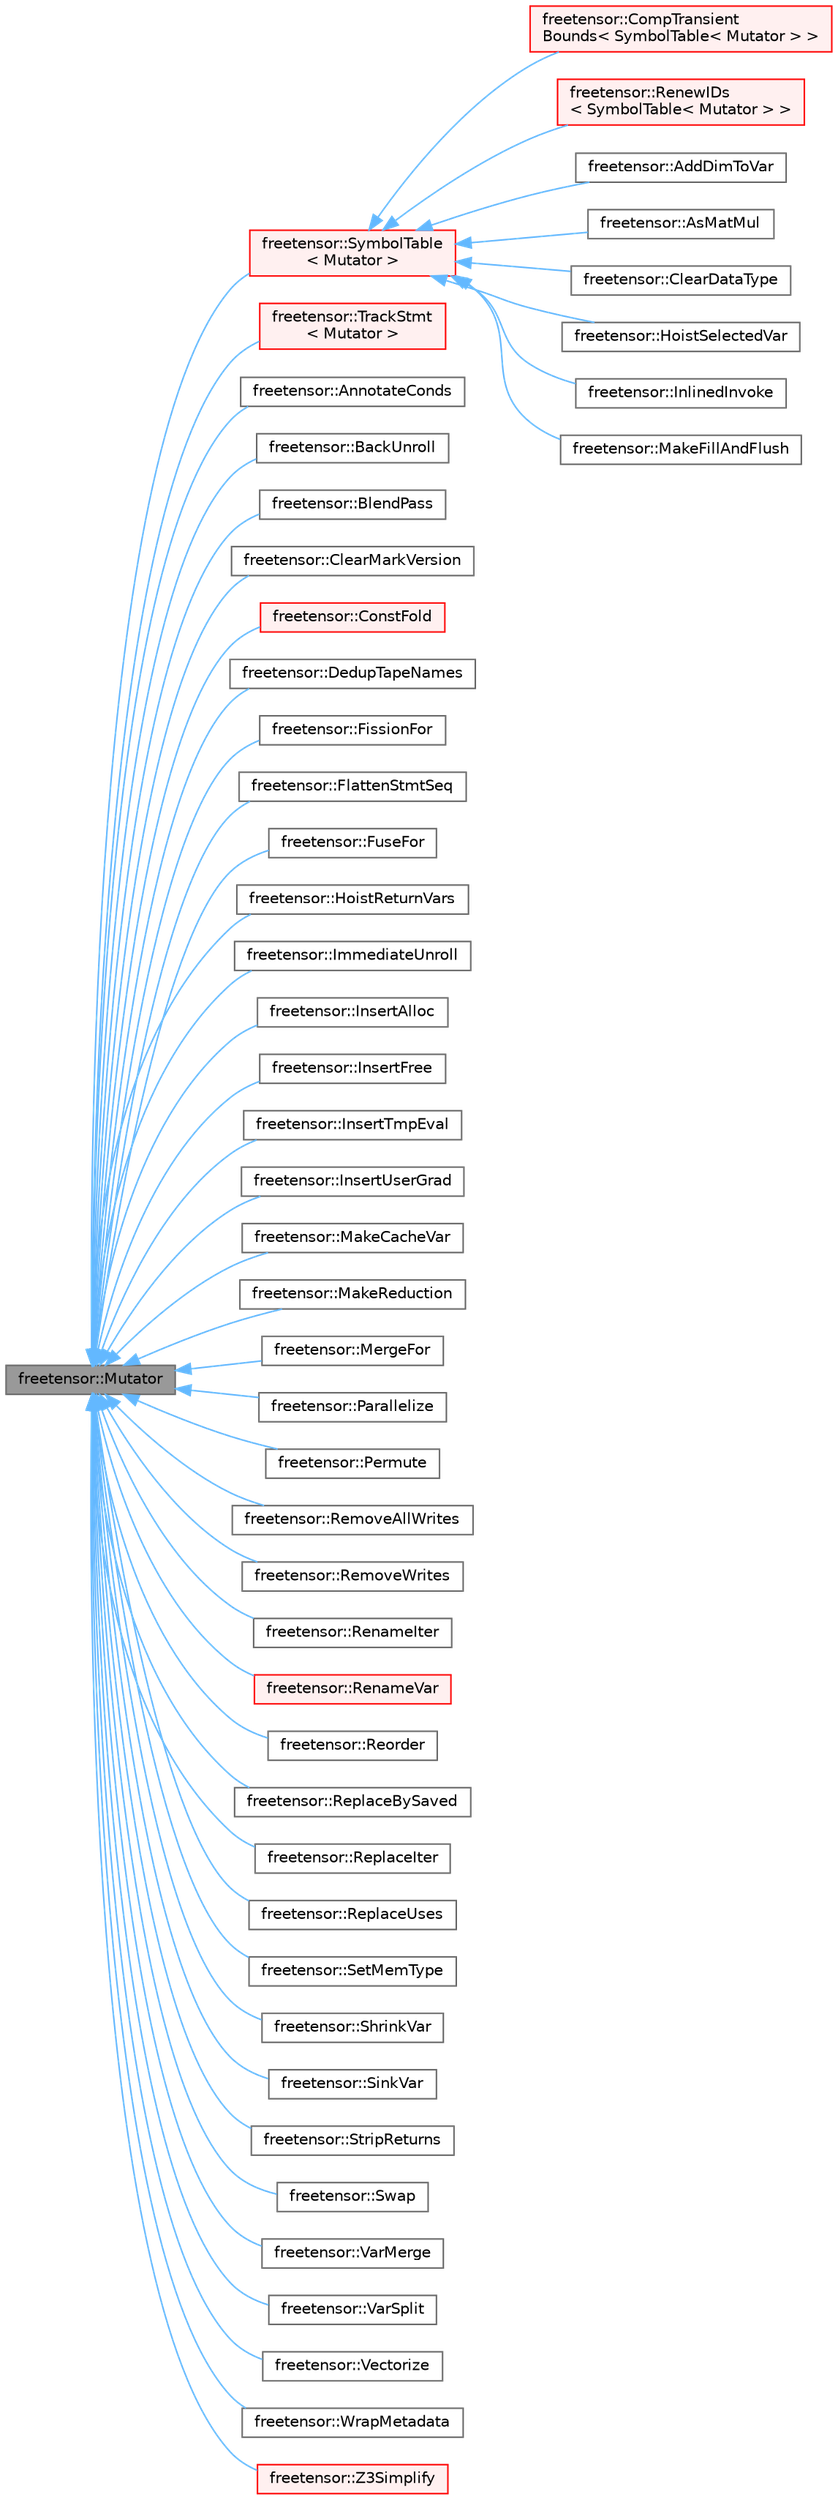 digraph "freetensor::Mutator"
{
 // LATEX_PDF_SIZE
  bgcolor="transparent";
  edge [fontname=Helvetica,fontsize=10,labelfontname=Helvetica,labelfontsize=10];
  node [fontname=Helvetica,fontsize=10,shape=box,height=0.2,width=0.4];
  rankdir="LR";
  Node1 [label="freetensor::Mutator",height=0.2,width=0.4,color="gray40", fillcolor="grey60", style="filled", fontcolor="black",tooltip=" "];
  Node1 -> Node2 [dir="back",color="steelblue1",style="solid"];
  Node2 [label="freetensor::SymbolTable\l\< Mutator \>",height=0.2,width=0.4,color="red", fillcolor="#FFF0F0", style="filled",URL="$classfreetensor_1_1SymbolTable.html",tooltip=" "];
  Node2 -> Node3 [dir="back",color="steelblue1",style="solid"];
  Node3 [label="freetensor::CompTransient\lBounds\< SymbolTable\< Mutator \> \>",height=0.2,width=0.4,color="red", fillcolor="#FFF0F0", style="filled",URL="$classfreetensor_1_1CompTransientBounds.html",tooltip=" "];
  Node2 -> Node8 [dir="back",color="steelblue1",style="solid"];
  Node8 [label="freetensor::RenewIDs\l\< SymbolTable\< Mutator \> \>",height=0.2,width=0.4,color="red", fillcolor="#FFF0F0", style="filled",URL="$classfreetensor_1_1RenewIDs.html",tooltip=" "];
  Node2 -> Node10 [dir="back",color="steelblue1",style="solid"];
  Node10 [label="freetensor::AddDimToVar",height=0.2,width=0.4,color="gray40", fillcolor="white", style="filled",URL="$classfreetensor_1_1AddDimToVar.html",tooltip=" "];
  Node2 -> Node11 [dir="back",color="steelblue1",style="solid"];
  Node11 [label="freetensor::AsMatMul",height=0.2,width=0.4,color="gray40", fillcolor="white", style="filled",URL="$classfreetensor_1_1AsMatMul.html",tooltip=" "];
  Node2 -> Node12 [dir="back",color="steelblue1",style="solid"];
  Node12 [label="freetensor::ClearDataType",height=0.2,width=0.4,color="gray40", fillcolor="white", style="filled",URL="$classfreetensor_1_1ClearDataType.html",tooltip=" "];
  Node2 -> Node13 [dir="back",color="steelblue1",style="solid"];
  Node13 [label="freetensor::HoistSelectedVar",height=0.2,width=0.4,color="gray40", fillcolor="white", style="filled",URL="$classfreetensor_1_1HoistSelectedVar.html",tooltip=" "];
  Node2 -> Node14 [dir="back",color="steelblue1",style="solid"];
  Node14 [label="freetensor::InlinedInvoke",height=0.2,width=0.4,color="gray40", fillcolor="white", style="filled",URL="$classfreetensor_1_1InlinedInvoke.html",tooltip=" "];
  Node2 -> Node15 [dir="back",color="steelblue1",style="solid"];
  Node15 [label="freetensor::MakeFillAndFlush",height=0.2,width=0.4,color="gray40", fillcolor="white", style="filled",URL="$classfreetensor_1_1MakeFillAndFlush.html",tooltip=" "];
  Node1 -> Node30 [dir="back",color="steelblue1",style="solid"];
  Node30 [label="freetensor::TrackStmt\l\< Mutator \>",height=0.2,width=0.4,color="red", fillcolor="#FFF0F0", style="filled",URL="$classfreetensor_1_1TrackStmt.html",tooltip=" "];
  Node1 -> Node32 [dir="back",color="steelblue1",style="solid"];
  Node32 [label="freetensor::AnnotateConds",height=0.2,width=0.4,color="gray40", fillcolor="white", style="filled",URL="$classfreetensor_1_1AnnotateConds.html",tooltip=" "];
  Node1 -> Node33 [dir="back",color="steelblue1",style="solid"];
  Node33 [label="freetensor::BackUnroll",height=0.2,width=0.4,color="gray40", fillcolor="white", style="filled",URL="$classfreetensor_1_1BackUnroll.html",tooltip=" "];
  Node1 -> Node34 [dir="back",color="steelblue1",style="solid"];
  Node34 [label="freetensor::BlendPass",height=0.2,width=0.4,color="gray40", fillcolor="white", style="filled",URL="$classfreetensor_1_1BlendPass.html",tooltip=" "];
  Node1 -> Node35 [dir="back",color="steelblue1",style="solid"];
  Node35 [label="freetensor::ClearMarkVersion",height=0.2,width=0.4,color="gray40", fillcolor="white", style="filled",URL="$classfreetensor_1_1ClearMarkVersion.html",tooltip=" "];
  Node1 -> Node36 [dir="back",color="steelblue1",style="solid"];
  Node36 [label="freetensor::ConstFold",height=0.2,width=0.4,color="red", fillcolor="#FFF0F0", style="filled",URL="$classfreetensor_1_1ConstFold.html",tooltip=" "];
  Node1 -> Node45 [dir="back",color="steelblue1",style="solid"];
  Node45 [label="freetensor::DedupTapeNames",height=0.2,width=0.4,color="gray40", fillcolor="white", style="filled",URL="$classfreetensor_1_1DedupTapeNames.html",tooltip=" "];
  Node1 -> Node46 [dir="back",color="steelblue1",style="solid"];
  Node46 [label="freetensor::FissionFor",height=0.2,width=0.4,color="gray40", fillcolor="white", style="filled",URL="$classfreetensor_1_1FissionFor.html",tooltip=" "];
  Node1 -> Node47 [dir="back",color="steelblue1",style="solid"];
  Node47 [label="freetensor::FlattenStmtSeq",height=0.2,width=0.4,color="gray40", fillcolor="white", style="filled",URL="$classfreetensor_1_1FlattenStmtSeq.html",tooltip=" "];
  Node1 -> Node48 [dir="back",color="steelblue1",style="solid"];
  Node48 [label="freetensor::FuseFor",height=0.2,width=0.4,color="gray40", fillcolor="white", style="filled",URL="$classfreetensor_1_1FuseFor.html",tooltip=" "];
  Node1 -> Node49 [dir="back",color="steelblue1",style="solid"];
  Node49 [label="freetensor::HoistReturnVars",height=0.2,width=0.4,color="gray40", fillcolor="white", style="filled",URL="$classfreetensor_1_1HoistReturnVars.html",tooltip=" "];
  Node1 -> Node50 [dir="back",color="steelblue1",style="solid"];
  Node50 [label="freetensor::ImmediateUnroll",height=0.2,width=0.4,color="gray40", fillcolor="white", style="filled",URL="$classfreetensor_1_1ImmediateUnroll.html",tooltip=" "];
  Node1 -> Node51 [dir="back",color="steelblue1",style="solid"];
  Node51 [label="freetensor::InsertAlloc",height=0.2,width=0.4,color="gray40", fillcolor="white", style="filled",URL="$classfreetensor_1_1InsertAlloc.html",tooltip=" "];
  Node1 -> Node52 [dir="back",color="steelblue1",style="solid"];
  Node52 [label="freetensor::InsertFree",height=0.2,width=0.4,color="gray40", fillcolor="white", style="filled",URL="$classfreetensor_1_1InsertFree.html",tooltip=" "];
  Node1 -> Node53 [dir="back",color="steelblue1",style="solid"];
  Node53 [label="freetensor::InsertTmpEval",height=0.2,width=0.4,color="gray40", fillcolor="white", style="filled",URL="$classfreetensor_1_1InsertTmpEval.html",tooltip=" "];
  Node1 -> Node54 [dir="back",color="steelblue1",style="solid"];
  Node54 [label="freetensor::InsertUserGrad",height=0.2,width=0.4,color="gray40", fillcolor="white", style="filled",URL="$classfreetensor_1_1InsertUserGrad.html",tooltip=" "];
  Node1 -> Node55 [dir="back",color="steelblue1",style="solid"];
  Node55 [label="freetensor::MakeCacheVar",height=0.2,width=0.4,color="gray40", fillcolor="white", style="filled",URL="$classfreetensor_1_1MakeCacheVar.html",tooltip=" "];
  Node1 -> Node56 [dir="back",color="steelblue1",style="solid"];
  Node56 [label="freetensor::MakeReduction",height=0.2,width=0.4,color="gray40", fillcolor="white", style="filled",URL="$classfreetensor_1_1MakeReduction.html",tooltip=" "];
  Node1 -> Node57 [dir="back",color="steelblue1",style="solid"];
  Node57 [label="freetensor::MergeFor",height=0.2,width=0.4,color="gray40", fillcolor="white", style="filled",URL="$classfreetensor_1_1MergeFor.html",tooltip=" "];
  Node1 -> Node58 [dir="back",color="steelblue1",style="solid"];
  Node58 [label="freetensor::Parallelize",height=0.2,width=0.4,color="gray40", fillcolor="white", style="filled",URL="$classfreetensor_1_1Parallelize.html",tooltip=" "];
  Node1 -> Node59 [dir="back",color="steelblue1",style="solid"];
  Node59 [label="freetensor::Permute",height=0.2,width=0.4,color="gray40", fillcolor="white", style="filled",URL="$classfreetensor_1_1Permute.html",tooltip=" "];
  Node1 -> Node60 [dir="back",color="steelblue1",style="solid"];
  Node60 [label="freetensor::RemoveAllWrites",height=0.2,width=0.4,color="gray40", fillcolor="white", style="filled",URL="$classfreetensor_1_1RemoveAllWrites.html",tooltip=" "];
  Node1 -> Node61 [dir="back",color="steelblue1",style="solid"];
  Node61 [label="freetensor::RemoveWrites",height=0.2,width=0.4,color="gray40", fillcolor="white", style="filled",URL="$classfreetensor_1_1RemoveWrites.html",tooltip=" "];
  Node1 -> Node62 [dir="back",color="steelblue1",style="solid"];
  Node62 [label="freetensor::RenameIter",height=0.2,width=0.4,color="gray40", fillcolor="white", style="filled",URL="$classfreetensor_1_1RenameIter.html",tooltip=" "];
  Node1 -> Node63 [dir="back",color="steelblue1",style="solid"];
  Node63 [label="freetensor::RenameVar",height=0.2,width=0.4,color="red", fillcolor="#FFF0F0", style="filled",URL="$classfreetensor_1_1RenameVar.html",tooltip=" "];
  Node1 -> Node65 [dir="back",color="steelblue1",style="solid"];
  Node65 [label="freetensor::Reorder",height=0.2,width=0.4,color="gray40", fillcolor="white", style="filled",URL="$classfreetensor_1_1Reorder.html",tooltip=" "];
  Node1 -> Node66 [dir="back",color="steelblue1",style="solid"];
  Node66 [label="freetensor::ReplaceBySaved",height=0.2,width=0.4,color="gray40", fillcolor="white", style="filled",URL="$classfreetensor_1_1ReplaceBySaved.html",tooltip=" "];
  Node1 -> Node67 [dir="back",color="steelblue1",style="solid"];
  Node67 [label="freetensor::ReplaceIter",height=0.2,width=0.4,color="gray40", fillcolor="white", style="filled",URL="$classfreetensor_1_1ReplaceIter.html",tooltip=" "];
  Node1 -> Node68 [dir="back",color="steelblue1",style="solid"];
  Node68 [label="freetensor::ReplaceUses",height=0.2,width=0.4,color="gray40", fillcolor="white", style="filled",URL="$classfreetensor_1_1ReplaceUses.html",tooltip=" "];
  Node1 -> Node69 [dir="back",color="steelblue1",style="solid"];
  Node69 [label="freetensor::SetMemType",height=0.2,width=0.4,color="gray40", fillcolor="white", style="filled",URL="$classfreetensor_1_1SetMemType.html",tooltip=" "];
  Node1 -> Node70 [dir="back",color="steelblue1",style="solid"];
  Node70 [label="freetensor::ShrinkVar",height=0.2,width=0.4,color="gray40", fillcolor="white", style="filled",URL="$classfreetensor_1_1ShrinkVar.html",tooltip=" "];
  Node1 -> Node71 [dir="back",color="steelblue1",style="solid"];
  Node71 [label="freetensor::SinkVar",height=0.2,width=0.4,color="gray40", fillcolor="white", style="filled",URL="$classfreetensor_1_1SinkVar.html",tooltip=" "];
  Node1 -> Node72 [dir="back",color="steelblue1",style="solid"];
  Node72 [label="freetensor::StripReturns",height=0.2,width=0.4,color="gray40", fillcolor="white", style="filled",URL="$classfreetensor_1_1StripReturns.html",tooltip=" "];
  Node1 -> Node73 [dir="back",color="steelblue1",style="solid"];
  Node73 [label="freetensor::Swap",height=0.2,width=0.4,color="gray40", fillcolor="white", style="filled",URL="$classfreetensor_1_1Swap.html",tooltip=" "];
  Node1 -> Node74 [dir="back",color="steelblue1",style="solid"];
  Node74 [label="freetensor::VarMerge",height=0.2,width=0.4,color="gray40", fillcolor="white", style="filled",URL="$classfreetensor_1_1VarMerge.html",tooltip=" "];
  Node1 -> Node75 [dir="back",color="steelblue1",style="solid"];
  Node75 [label="freetensor::VarSplit",height=0.2,width=0.4,color="gray40", fillcolor="white", style="filled",URL="$classfreetensor_1_1VarSplit.html",tooltip=" "];
  Node1 -> Node76 [dir="back",color="steelblue1",style="solid"];
  Node76 [label="freetensor::Vectorize",height=0.2,width=0.4,color="gray40", fillcolor="white", style="filled",URL="$classfreetensor_1_1Vectorize.html",tooltip=" "];
  Node1 -> Node77 [dir="back",color="steelblue1",style="solid"];
  Node77 [label="freetensor::WrapMetadata",height=0.2,width=0.4,color="gray40", fillcolor="white", style="filled",URL="$classfreetensor_1_1WrapMetadata.html",tooltip=" "];
  Node1 -> Node78 [dir="back",color="steelblue1",style="solid"];
  Node78 [label="freetensor::Z3Simplify",height=0.2,width=0.4,color="red", fillcolor="#FFF0F0", style="filled",URL="$classfreetensor_1_1Z3Simplify.html",tooltip=" "];
}

